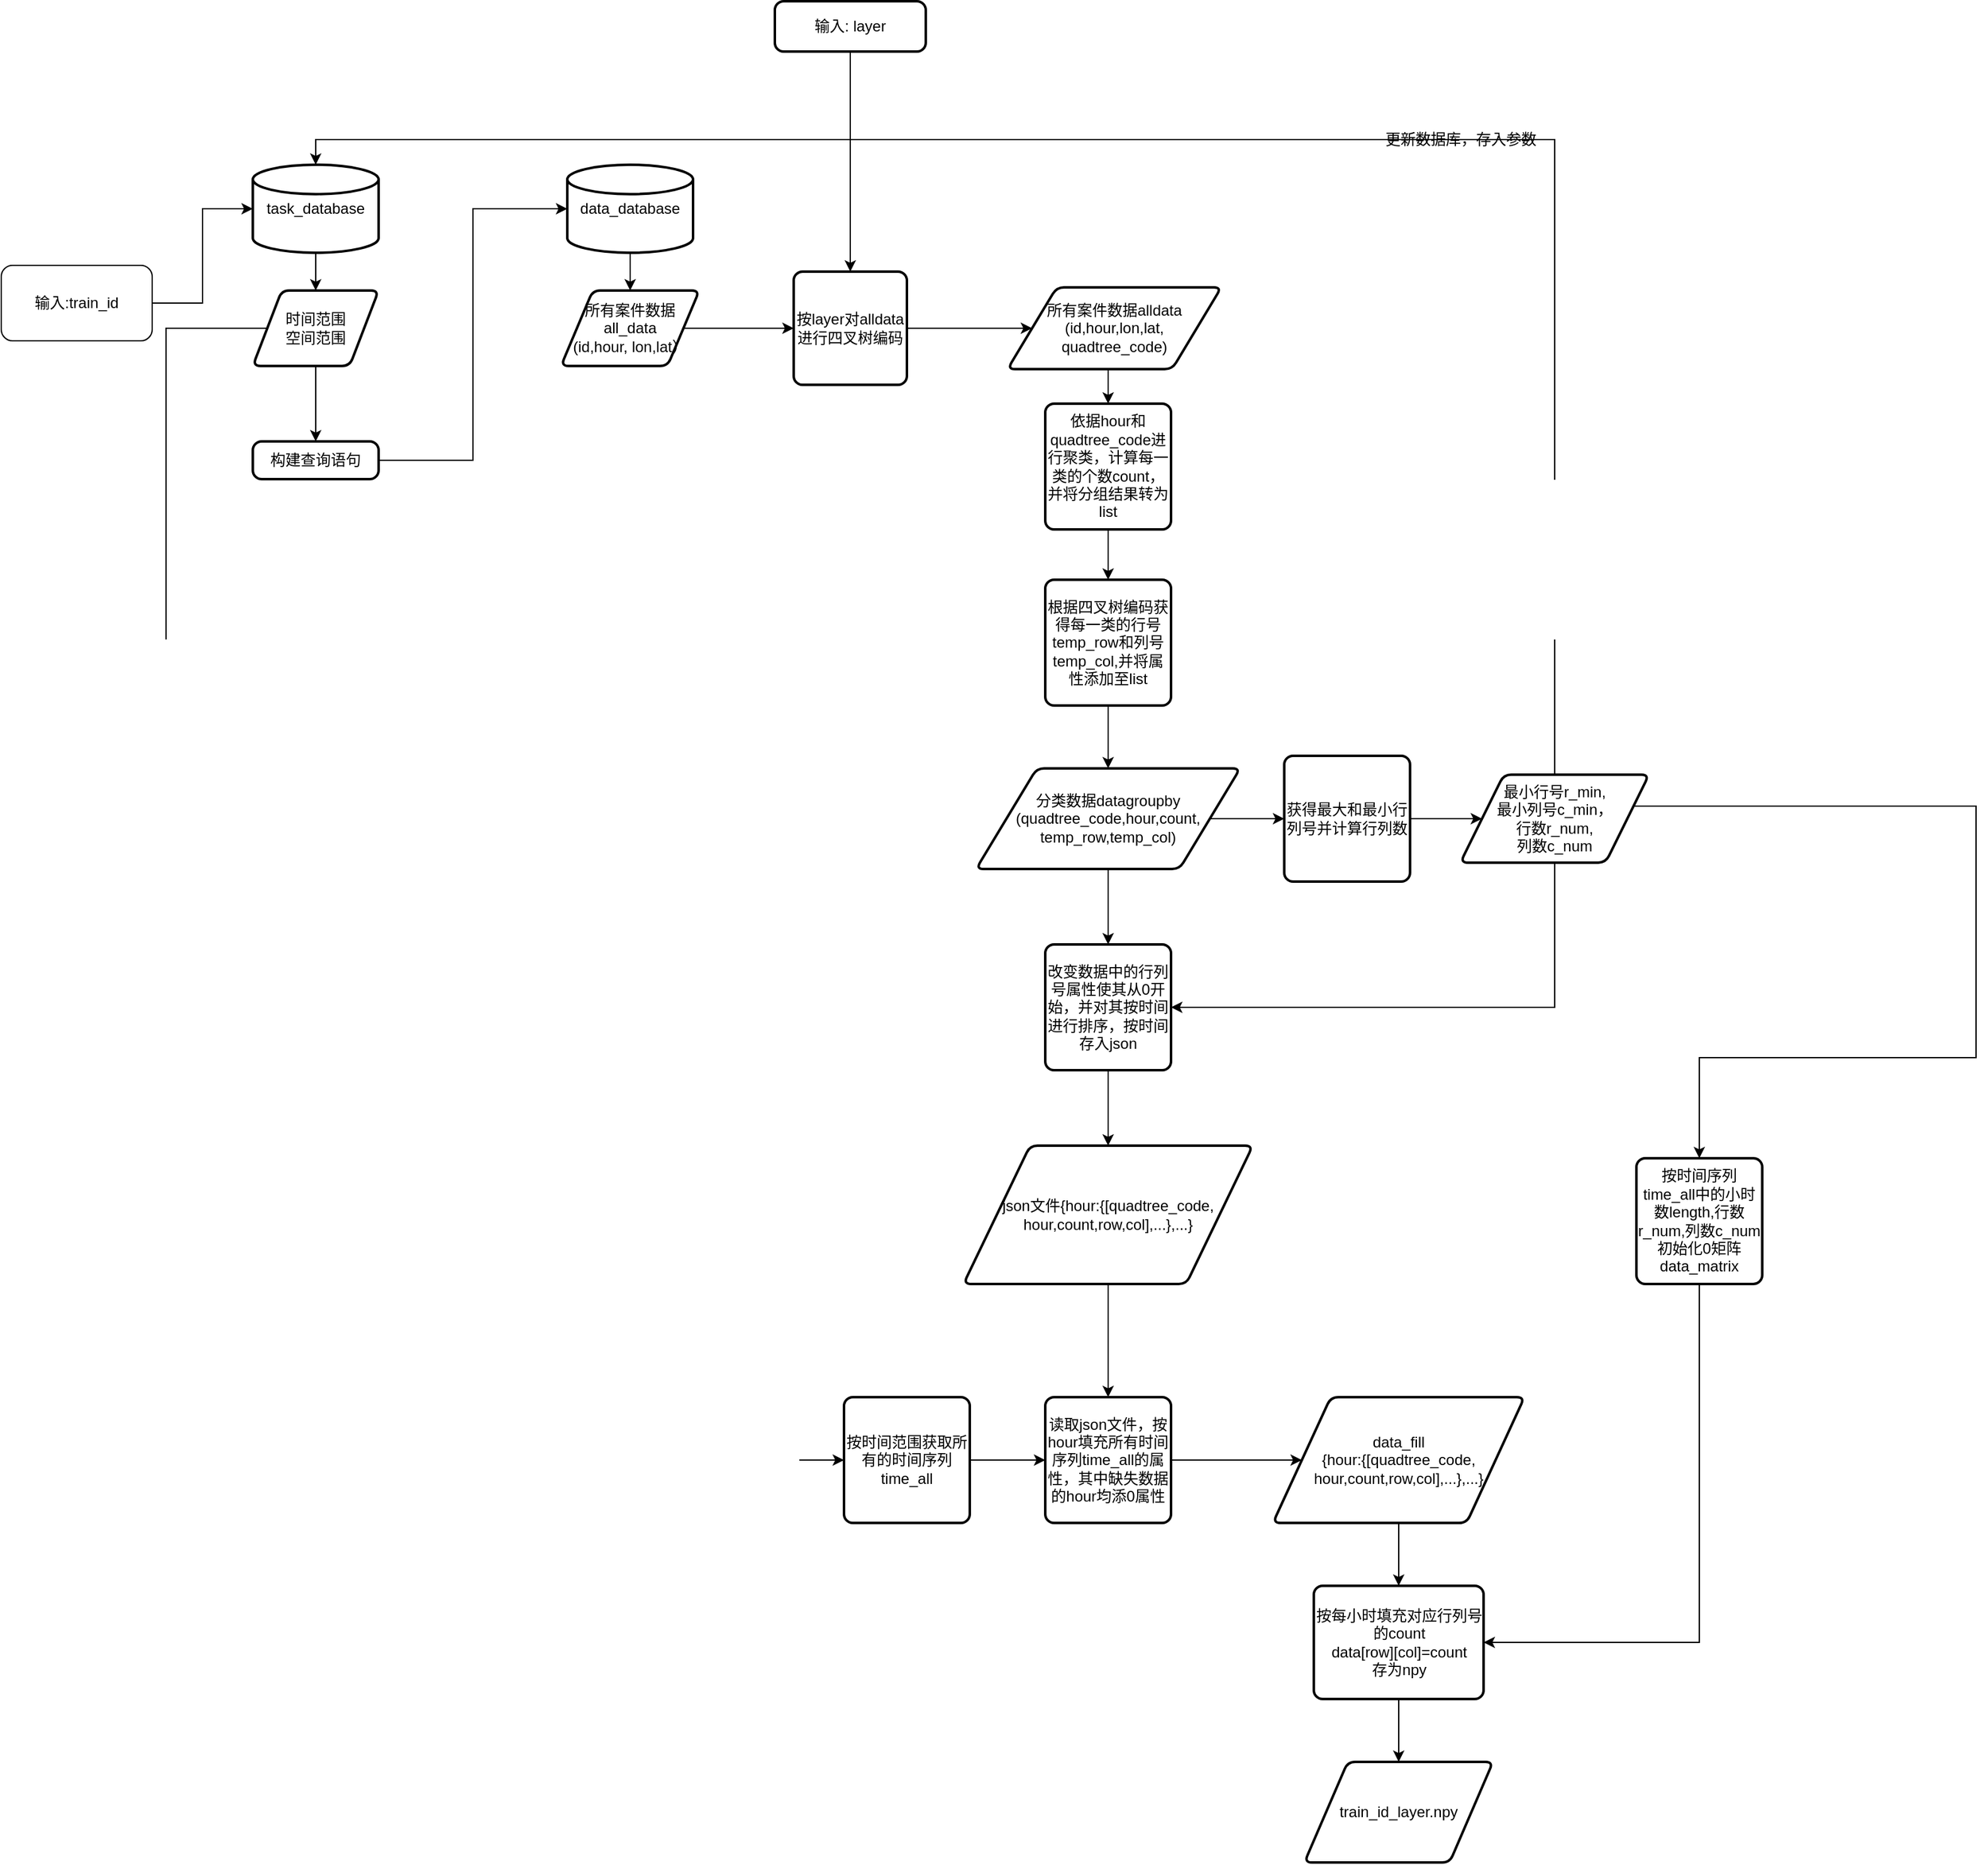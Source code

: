 <mxfile version="13.9.2" type="github">
  <diagram id="HGv15Up_wFCBn1hzTuOe" name="Page-1">
    <mxGraphModel dx="1703" dy="1897" grid="1" gridSize="10" guides="1" tooltips="1" connect="1" arrows="1" fold="1" page="1" pageScale="1" pageWidth="827" pageHeight="1169" math="0" shadow="0">
      <root>
        <mxCell id="0" />
        <mxCell id="1" parent="0" />
        <mxCell id="ZCHlw5TDTNwKEh7PZDNd-6" style="edgeStyle=orthogonalEdgeStyle;rounded=0;orthogonalLoop=1;jettySize=auto;html=1;exitX=1;exitY=0.5;exitDx=0;exitDy=0;entryX=0;entryY=0.5;entryDx=0;entryDy=0;entryPerimeter=0;" parent="1" source="ZCHlw5TDTNwKEh7PZDNd-1" target="ZCHlw5TDTNwKEh7PZDNd-2" edge="1">
          <mxGeometry relative="1" as="geometry" />
        </mxCell>
        <mxCell id="ZCHlw5TDTNwKEh7PZDNd-1" value="&lt;font style=&quot;vertical-align: inherit&quot;&gt;&lt;font style=&quot;vertical-align: inherit&quot;&gt;输入:train_id&lt;/font&gt;&lt;/font&gt;" style="rounded=1;whiteSpace=wrap;html=1;" parent="1" vertex="1">
          <mxGeometry x="30" y="-330" width="120" height="60" as="geometry" />
        </mxCell>
        <mxCell id="ZCHlw5TDTNwKEh7PZDNd-5" style="edgeStyle=orthogonalEdgeStyle;rounded=0;orthogonalLoop=1;jettySize=auto;html=1;exitX=0.5;exitY=1;exitDx=0;exitDy=0;exitPerimeter=0;" parent="1" source="ZCHlw5TDTNwKEh7PZDNd-2" target="ZCHlw5TDTNwKEh7PZDNd-7" edge="1">
          <mxGeometry relative="1" as="geometry">
            <mxPoint x="280" y="-290" as="targetPoint" />
          </mxGeometry>
        </mxCell>
        <mxCell id="ZCHlw5TDTNwKEh7PZDNd-2" value="&lt;font style=&quot;vertical-align: inherit&quot;&gt;&lt;font style=&quot;vertical-align: inherit&quot;&gt;&lt;font style=&quot;vertical-align: inherit&quot;&gt;&lt;font style=&quot;vertical-align: inherit&quot;&gt;task_database&lt;/font&gt;&lt;/font&gt;&lt;br&gt;&lt;/font&gt;&lt;/font&gt;" style="strokeWidth=2;html=1;shape=mxgraph.flowchart.database;whiteSpace=wrap;" parent="1" vertex="1">
          <mxGeometry x="230" y="-410" width="100" height="70" as="geometry" />
        </mxCell>
        <mxCell id="ZCHlw5TDTNwKEh7PZDNd-13" style="edgeStyle=orthogonalEdgeStyle;rounded=0;orthogonalLoop=1;jettySize=auto;html=1;exitX=0.5;exitY=1;exitDx=0;exitDy=0;exitPerimeter=0;" parent="1" source="ZCHlw5TDTNwKEh7PZDNd-3" target="ZCHlw5TDTNwKEh7PZDNd-12" edge="1">
          <mxGeometry relative="1" as="geometry" />
        </mxCell>
        <mxCell id="ZCHlw5TDTNwKEh7PZDNd-3" value="&lt;font style=&quot;vertical-align: inherit&quot;&gt;&lt;font style=&quot;vertical-align: inherit&quot;&gt;data_database&lt;/font&gt;&lt;/font&gt;" style="strokeWidth=2;html=1;shape=mxgraph.flowchart.database;whiteSpace=wrap;" parent="1" vertex="1">
          <mxGeometry x="480" y="-410" width="100" height="70" as="geometry" />
        </mxCell>
        <mxCell id="ZCHlw5TDTNwKEh7PZDNd-9" style="edgeStyle=orthogonalEdgeStyle;rounded=0;orthogonalLoop=1;jettySize=auto;html=1;exitX=0.5;exitY=1;exitDx=0;exitDy=0;" parent="1" source="ZCHlw5TDTNwKEh7PZDNd-7" target="ZCHlw5TDTNwKEh7PZDNd-8" edge="1">
          <mxGeometry relative="1" as="geometry" />
        </mxCell>
        <mxCell id="ZCHlw5TDTNwKEh7PZDNd-50" style="edgeStyle=orthogonalEdgeStyle;rounded=0;orthogonalLoop=1;jettySize=auto;html=1;entryX=0;entryY=0.5;entryDx=0;entryDy=0;" parent="1" source="ZCHlw5TDTNwKEh7PZDNd-7" target="ZCHlw5TDTNwKEh7PZDNd-49" edge="1">
          <mxGeometry relative="1" as="geometry">
            <Array as="points">
              <mxPoint x="161" y="-280" />
              <mxPoint x="161" y="620" />
            </Array>
          </mxGeometry>
        </mxCell>
        <mxCell id="ZCHlw5TDTNwKEh7PZDNd-7" value="时间范围&lt;br&gt;空间范围" style="shape=parallelogram;html=1;strokeWidth=2;perimeter=parallelogramPerimeter;whiteSpace=wrap;rounded=1;arcSize=12;size=0.23;" parent="1" vertex="1">
          <mxGeometry x="230" y="-310" width="100" height="60" as="geometry" />
        </mxCell>
        <mxCell id="ZCHlw5TDTNwKEh7PZDNd-10" style="edgeStyle=orthogonalEdgeStyle;rounded=0;orthogonalLoop=1;jettySize=auto;html=1;exitX=1;exitY=0.5;exitDx=0;exitDy=0;entryX=0;entryY=0.5;entryDx=0;entryDy=0;entryPerimeter=0;" parent="1" source="ZCHlw5TDTNwKEh7PZDNd-8" target="ZCHlw5TDTNwKEh7PZDNd-3" edge="1">
          <mxGeometry relative="1" as="geometry" />
        </mxCell>
        <mxCell id="ZCHlw5TDTNwKEh7PZDNd-8" value="构建查询语句" style="rounded=1;whiteSpace=wrap;html=1;absoluteArcSize=1;arcSize=14;strokeWidth=2;" parent="1" vertex="1">
          <mxGeometry x="230" y="-190" width="100" height="30" as="geometry" />
        </mxCell>
        <mxCell id="ZCHlw5TDTNwKEh7PZDNd-15" style="edgeStyle=orthogonalEdgeStyle;rounded=0;orthogonalLoop=1;jettySize=auto;html=1;exitX=1;exitY=0.5;exitDx=0;exitDy=0;entryX=0;entryY=0.5;entryDx=0;entryDy=0;" parent="1" source="ZCHlw5TDTNwKEh7PZDNd-12" target="ZCHlw5TDTNwKEh7PZDNd-24" edge="1">
          <mxGeometry relative="1" as="geometry">
            <mxPoint x="580" y="-290" as="targetPoint" />
          </mxGeometry>
        </mxCell>
        <mxCell id="ZCHlw5TDTNwKEh7PZDNd-12" value="所有案件数据all_data&lt;br&gt;(id,hour, lon,lat）" style="shape=parallelogram;html=1;strokeWidth=2;perimeter=parallelogramPerimeter;whiteSpace=wrap;rounded=1;arcSize=12;size=0.23;" parent="1" vertex="1">
          <mxGeometry x="475" y="-310" width="110" height="60" as="geometry" />
        </mxCell>
        <mxCell id="ZCHlw5TDTNwKEh7PZDNd-23" style="edgeStyle=orthogonalEdgeStyle;rounded=0;orthogonalLoop=1;jettySize=auto;html=1;entryX=0.5;entryY=0;entryDx=0;entryDy=0;" parent="1" source="ZCHlw5TDTNwKEh7PZDNd-16" target="ZCHlw5TDTNwKEh7PZDNd-24" edge="1">
          <mxGeometry relative="1" as="geometry">
            <mxPoint x="701.5" y="-30" as="targetPoint" />
          </mxGeometry>
        </mxCell>
        <mxCell id="ZCHlw5TDTNwKEh7PZDNd-16" value="输入: layer" style="rounded=1;whiteSpace=wrap;html=1;absoluteArcSize=1;arcSize=14;strokeWidth=2;" parent="1" vertex="1">
          <mxGeometry x="645" y="-540" width="120" height="40" as="geometry" />
        </mxCell>
        <mxCell id="ZCHlw5TDTNwKEh7PZDNd-26" style="edgeStyle=orthogonalEdgeStyle;rounded=0;orthogonalLoop=1;jettySize=auto;html=1;exitX=1;exitY=0.5;exitDx=0;exitDy=0;" parent="1" source="ZCHlw5TDTNwKEh7PZDNd-24" target="ZCHlw5TDTNwKEh7PZDNd-25" edge="1">
          <mxGeometry relative="1" as="geometry" />
        </mxCell>
        <mxCell id="ZCHlw5TDTNwKEh7PZDNd-24" value="按layer对alldata进行四叉树编码&lt;br&gt;" style="rounded=1;whiteSpace=wrap;html=1;absoluteArcSize=1;arcSize=14;strokeWidth=2;" parent="1" vertex="1">
          <mxGeometry x="660" y="-325" width="90" height="90" as="geometry" />
        </mxCell>
        <mxCell id="ZCHlw5TDTNwKEh7PZDNd-36" style="edgeStyle=orthogonalEdgeStyle;rounded=0;orthogonalLoop=1;jettySize=auto;html=1;exitX=0.5;exitY=1;exitDx=0;exitDy=0;entryX=0.5;entryY=0;entryDx=0;entryDy=0;" parent="1" source="ZCHlw5TDTNwKEh7PZDNd-25" target="ZCHlw5TDTNwKEh7PZDNd-28" edge="1">
          <mxGeometry relative="1" as="geometry" />
        </mxCell>
        <mxCell id="ZCHlw5TDTNwKEh7PZDNd-25" value="所有案件数据alldata&lt;br&gt;(id,hour,lon,lat,&lt;br&gt;quadtree_code)" style="shape=parallelogram;html=1;strokeWidth=2;perimeter=parallelogramPerimeter;whiteSpace=wrap;rounded=1;arcSize=12;size=0.23;" parent="1" vertex="1">
          <mxGeometry x="830" y="-312.5" width="170" height="65" as="geometry" />
        </mxCell>
        <mxCell id="ZCHlw5TDTNwKEh7PZDNd-37" style="edgeStyle=orthogonalEdgeStyle;rounded=0;orthogonalLoop=1;jettySize=auto;html=1;exitX=0.5;exitY=1;exitDx=0;exitDy=0;entryX=0.5;entryY=0;entryDx=0;entryDy=0;" parent="1" source="ZCHlw5TDTNwKEh7PZDNd-28" target="ZCHlw5TDTNwKEh7PZDNd-29" edge="1">
          <mxGeometry relative="1" as="geometry" />
        </mxCell>
        <mxCell id="ZCHlw5TDTNwKEh7PZDNd-28" value="依据hour和quadtree_code进行聚类，计算每一类的个数count，并将分组结果转为list" style="rounded=1;whiteSpace=wrap;html=1;absoluteArcSize=1;arcSize=14;strokeWidth=2;" parent="1" vertex="1">
          <mxGeometry x="860" y="-220" width="100" height="100" as="geometry" />
        </mxCell>
        <mxCell id="ZCHlw5TDTNwKEh7PZDNd-38" style="edgeStyle=orthogonalEdgeStyle;rounded=0;orthogonalLoop=1;jettySize=auto;html=1;exitX=0.5;exitY=1;exitDx=0;exitDy=0;" parent="1" source="ZCHlw5TDTNwKEh7PZDNd-29" target="ZCHlw5TDTNwKEh7PZDNd-32" edge="1">
          <mxGeometry relative="1" as="geometry" />
        </mxCell>
        <mxCell id="ZCHlw5TDTNwKEh7PZDNd-29" value="根据四叉树编码获得每一类的行号temp_row和列号temp_col,并将属性添加至list" style="rounded=1;whiteSpace=wrap;html=1;absoluteArcSize=1;arcSize=14;strokeWidth=2;" parent="1" vertex="1">
          <mxGeometry x="860" y="-80" width="100" height="100" as="geometry" />
        </mxCell>
        <mxCell id="ZCHlw5TDTNwKEh7PZDNd-41" style="edgeStyle=orthogonalEdgeStyle;rounded=0;orthogonalLoop=1;jettySize=auto;html=1;exitX=1;exitY=0.5;exitDx=0;exitDy=0;entryX=0;entryY=0.5;entryDx=0;entryDy=0;" parent="1" source="ZCHlw5TDTNwKEh7PZDNd-32" target="ZCHlw5TDTNwKEh7PZDNd-39" edge="1">
          <mxGeometry relative="1" as="geometry" />
        </mxCell>
        <mxCell id="ZCHlw5TDTNwKEh7PZDNd-46" style="edgeStyle=orthogonalEdgeStyle;rounded=0;orthogonalLoop=1;jettySize=auto;html=1;exitX=0.5;exitY=1;exitDx=0;exitDy=0;entryX=0.5;entryY=0;entryDx=0;entryDy=0;" parent="1" source="ZCHlw5TDTNwKEh7PZDNd-32" target="ZCHlw5TDTNwKEh7PZDNd-45" edge="1">
          <mxGeometry relative="1" as="geometry" />
        </mxCell>
        <mxCell id="ZCHlw5TDTNwKEh7PZDNd-32" value="分类数据datagroupby&lt;br&gt;(quadtree_code,hour,count,&lt;br&gt;temp_row,temp_col)" style="shape=parallelogram;html=1;strokeWidth=2;perimeter=parallelogramPerimeter;whiteSpace=wrap;rounded=1;arcSize=12;size=0.23;" parent="1" vertex="1">
          <mxGeometry x="805" y="70" width="210" height="80" as="geometry" />
        </mxCell>
        <mxCell id="ZCHlw5TDTNwKEh7PZDNd-42" style="edgeStyle=orthogonalEdgeStyle;rounded=0;orthogonalLoop=1;jettySize=auto;html=1;exitX=1;exitY=0.5;exitDx=0;exitDy=0;entryX=0;entryY=0.5;entryDx=0;entryDy=0;" parent="1" source="ZCHlw5TDTNwKEh7PZDNd-39" target="ZCHlw5TDTNwKEh7PZDNd-40" edge="1">
          <mxGeometry relative="1" as="geometry" />
        </mxCell>
        <mxCell id="ZCHlw5TDTNwKEh7PZDNd-39" value="获得最大和最小行列号并计算行列数" style="rounded=1;whiteSpace=wrap;html=1;absoluteArcSize=1;arcSize=14;strokeWidth=2;" parent="1" vertex="1">
          <mxGeometry x="1050" y="60" width="100" height="100" as="geometry" />
        </mxCell>
        <mxCell id="ZCHlw5TDTNwKEh7PZDNd-43" style="edgeStyle=orthogonalEdgeStyle;rounded=0;orthogonalLoop=1;jettySize=auto;html=1;entryX=0.5;entryY=0;entryDx=0;entryDy=0;entryPerimeter=0;exitX=0.5;exitY=0;exitDx=0;exitDy=0;" parent="1" source="ZCHlw5TDTNwKEh7PZDNd-40" target="ZCHlw5TDTNwKEh7PZDNd-2" edge="1">
          <mxGeometry relative="1" as="geometry">
            <mxPoint x="670" y="-450" as="targetPoint" />
            <Array as="points">
              <mxPoint x="1265" y="-430" />
              <mxPoint x="280" y="-430" />
            </Array>
          </mxGeometry>
        </mxCell>
        <mxCell id="ZCHlw5TDTNwKEh7PZDNd-47" style="edgeStyle=orthogonalEdgeStyle;rounded=0;orthogonalLoop=1;jettySize=auto;html=1;exitX=0.5;exitY=1;exitDx=0;exitDy=0;entryX=1;entryY=0.5;entryDx=0;entryDy=0;" parent="1" source="ZCHlw5TDTNwKEh7PZDNd-40" target="ZCHlw5TDTNwKEh7PZDNd-45" edge="1">
          <mxGeometry relative="1" as="geometry" />
        </mxCell>
        <mxCell id="ZCHlw5TDTNwKEh7PZDNd-55" style="edgeStyle=orthogonalEdgeStyle;rounded=0;orthogonalLoop=1;jettySize=auto;html=1;entryX=0.5;entryY=0;entryDx=0;entryDy=0;" parent="1" target="ZCHlw5TDTNwKEh7PZDNd-54" edge="1">
          <mxGeometry relative="1" as="geometry">
            <mxPoint x="1420" y="390" as="targetPoint" />
            <Array as="points">
              <mxPoint x="1323" y="100" />
              <mxPoint x="1600" y="100" />
              <mxPoint x="1600" y="300" />
              <mxPoint x="1380" y="300" />
            </Array>
            <mxPoint x="1323" y="110" as="sourcePoint" />
          </mxGeometry>
        </mxCell>
        <mxCell id="ZCHlw5TDTNwKEh7PZDNd-40" value="最小行号r_min,&lt;br&gt;最小列号c_min，&lt;br&gt;行数r_num,&lt;br&gt;列数c_num" style="shape=parallelogram;html=1;strokeWidth=2;perimeter=parallelogramPerimeter;whiteSpace=wrap;rounded=1;arcSize=12;size=0.23;" parent="1" vertex="1">
          <mxGeometry x="1190" y="75" width="150" height="70" as="geometry" />
        </mxCell>
        <mxCell id="ZCHlw5TDTNwKEh7PZDNd-44" value="更新数据库，存入参数" style="text;html=1;align=center;verticalAlign=middle;resizable=0;points=[];autosize=1;" parent="1" vertex="1">
          <mxGeometry x="1120" y="-440" width="140" height="20" as="geometry" />
        </mxCell>
        <mxCell id="LjgDyFFiDiQ0sC_zzbQo-2" style="edgeStyle=orthogonalEdgeStyle;rounded=0;orthogonalLoop=1;jettySize=auto;html=1;exitX=0.5;exitY=1;exitDx=0;exitDy=0;entryX=0.5;entryY=0;entryDx=0;entryDy=0;" edge="1" parent="1" source="ZCHlw5TDTNwKEh7PZDNd-45" target="ZCHlw5TDTNwKEh7PZDNd-48">
          <mxGeometry relative="1" as="geometry" />
        </mxCell>
        <mxCell id="ZCHlw5TDTNwKEh7PZDNd-45" value="改变数据中的行列号属性使其从0开始，并对其按时间进行排序，按时间存入json" style="rounded=1;whiteSpace=wrap;html=1;absoluteArcSize=1;arcSize=14;strokeWidth=2;" parent="1" vertex="1">
          <mxGeometry x="860" y="210" width="100" height="100" as="geometry" />
        </mxCell>
        <mxCell id="LjgDyFFiDiQ0sC_zzbQo-3" style="edgeStyle=orthogonalEdgeStyle;rounded=0;orthogonalLoop=1;jettySize=auto;html=1;exitX=0.5;exitY=1;exitDx=0;exitDy=0;" edge="1" parent="1" source="ZCHlw5TDTNwKEh7PZDNd-48" target="ZCHlw5TDTNwKEh7PZDNd-51">
          <mxGeometry relative="1" as="geometry" />
        </mxCell>
        <mxCell id="ZCHlw5TDTNwKEh7PZDNd-48" value="json文件{hour:{[quadtree_code,&lt;br&gt;hour,count,row,col],...},...}" style="shape=parallelogram;html=1;strokeWidth=2;perimeter=parallelogramPerimeter;whiteSpace=wrap;rounded=1;arcSize=12;size=0.23;" parent="1" vertex="1">
          <mxGeometry x="795" y="370" width="230" height="110" as="geometry" />
        </mxCell>
        <mxCell id="ZCHlw5TDTNwKEh7PZDNd-53" style="edgeStyle=orthogonalEdgeStyle;rounded=0;orthogonalLoop=1;jettySize=auto;html=1;entryX=0;entryY=0.5;entryDx=0;entryDy=0;" parent="1" source="ZCHlw5TDTNwKEh7PZDNd-49" target="ZCHlw5TDTNwKEh7PZDNd-51" edge="1">
          <mxGeometry relative="1" as="geometry" />
        </mxCell>
        <mxCell id="ZCHlw5TDTNwKEh7PZDNd-49" value="按时间范围获取所有的时间序列time_all" style="rounded=1;whiteSpace=wrap;html=1;absoluteArcSize=1;arcSize=14;strokeWidth=2;" parent="1" vertex="1">
          <mxGeometry x="700" y="570" width="100" height="100" as="geometry" />
        </mxCell>
        <mxCell id="ZCHlw5TDTNwKEh7PZDNd-58" style="edgeStyle=orthogonalEdgeStyle;rounded=0;orthogonalLoop=1;jettySize=auto;html=1;exitX=1;exitY=0.5;exitDx=0;exitDy=0;" parent="1" source="ZCHlw5TDTNwKEh7PZDNd-51" target="ZCHlw5TDTNwKEh7PZDNd-57" edge="1">
          <mxGeometry relative="1" as="geometry" />
        </mxCell>
        <mxCell id="ZCHlw5TDTNwKEh7PZDNd-51" value="读取json文件，按hour填充所有时间序列time_all的属性，其中缺失数据的hour均添0属性" style="rounded=1;whiteSpace=wrap;html=1;absoluteArcSize=1;arcSize=14;strokeWidth=2;" parent="1" vertex="1">
          <mxGeometry x="860" y="570" width="100" height="100" as="geometry" />
        </mxCell>
        <mxCell id="ZCHlw5TDTNwKEh7PZDNd-62" style="edgeStyle=orthogonalEdgeStyle;rounded=0;orthogonalLoop=1;jettySize=auto;html=1;entryX=1;entryY=0.5;entryDx=0;entryDy=0;exitX=0.5;exitY=1;exitDx=0;exitDy=0;" parent="1" source="ZCHlw5TDTNwKEh7PZDNd-54" target="ZCHlw5TDTNwKEh7PZDNd-60" edge="1">
          <mxGeometry relative="1" as="geometry" />
        </mxCell>
        <mxCell id="ZCHlw5TDTNwKEh7PZDNd-54" value="按时间序列time_all中的小时数length,行数r_num,列数c_num初始化0矩阵 data_matrix" style="rounded=1;whiteSpace=wrap;html=1;absoluteArcSize=1;arcSize=14;strokeWidth=2;" parent="1" vertex="1">
          <mxGeometry x="1330" y="380" width="100" height="100" as="geometry" />
        </mxCell>
        <mxCell id="ZCHlw5TDTNwKEh7PZDNd-61" style="edgeStyle=orthogonalEdgeStyle;rounded=0;orthogonalLoop=1;jettySize=auto;html=1;entryX=0.5;entryY=0;entryDx=0;entryDy=0;" parent="1" source="ZCHlw5TDTNwKEh7PZDNd-57" target="ZCHlw5TDTNwKEh7PZDNd-60" edge="1">
          <mxGeometry relative="1" as="geometry" />
        </mxCell>
        <mxCell id="ZCHlw5TDTNwKEh7PZDNd-57" value="data_fill&lt;br&gt;{hour:{[quadtree_code,&lt;br&gt;hour,count,row,col],...},...}" style="shape=parallelogram;html=1;strokeWidth=2;perimeter=parallelogramPerimeter;whiteSpace=wrap;rounded=1;arcSize=12;size=0.23;" parent="1" vertex="1">
          <mxGeometry x="1041" y="570" width="200" height="100" as="geometry" />
        </mxCell>
        <mxCell id="ZCHlw5TDTNwKEh7PZDNd-64" style="edgeStyle=orthogonalEdgeStyle;rounded=0;orthogonalLoop=1;jettySize=auto;html=1;exitX=0.5;exitY=1;exitDx=0;exitDy=0;entryX=0.5;entryY=0;entryDx=0;entryDy=0;" parent="1" source="ZCHlw5TDTNwKEh7PZDNd-60" target="ZCHlw5TDTNwKEh7PZDNd-63" edge="1">
          <mxGeometry relative="1" as="geometry" />
        </mxCell>
        <mxCell id="ZCHlw5TDTNwKEh7PZDNd-60" value="按每小时填充对应行列号的count&lt;br&gt;data[row][col]=count&lt;br&gt;存为npy" style="rounded=1;whiteSpace=wrap;html=1;absoluteArcSize=1;arcSize=14;strokeWidth=2;" parent="1" vertex="1">
          <mxGeometry x="1073.5" y="720" width="135" height="90" as="geometry" />
        </mxCell>
        <mxCell id="ZCHlw5TDTNwKEh7PZDNd-63" value="train_id_layer.npy" style="shape=parallelogram;html=1;strokeWidth=2;perimeter=parallelogramPerimeter;whiteSpace=wrap;rounded=1;arcSize=12;size=0.23;" parent="1" vertex="1">
          <mxGeometry x="1066" y="860" width="150" height="80" as="geometry" />
        </mxCell>
      </root>
    </mxGraphModel>
  </diagram>
</mxfile>

